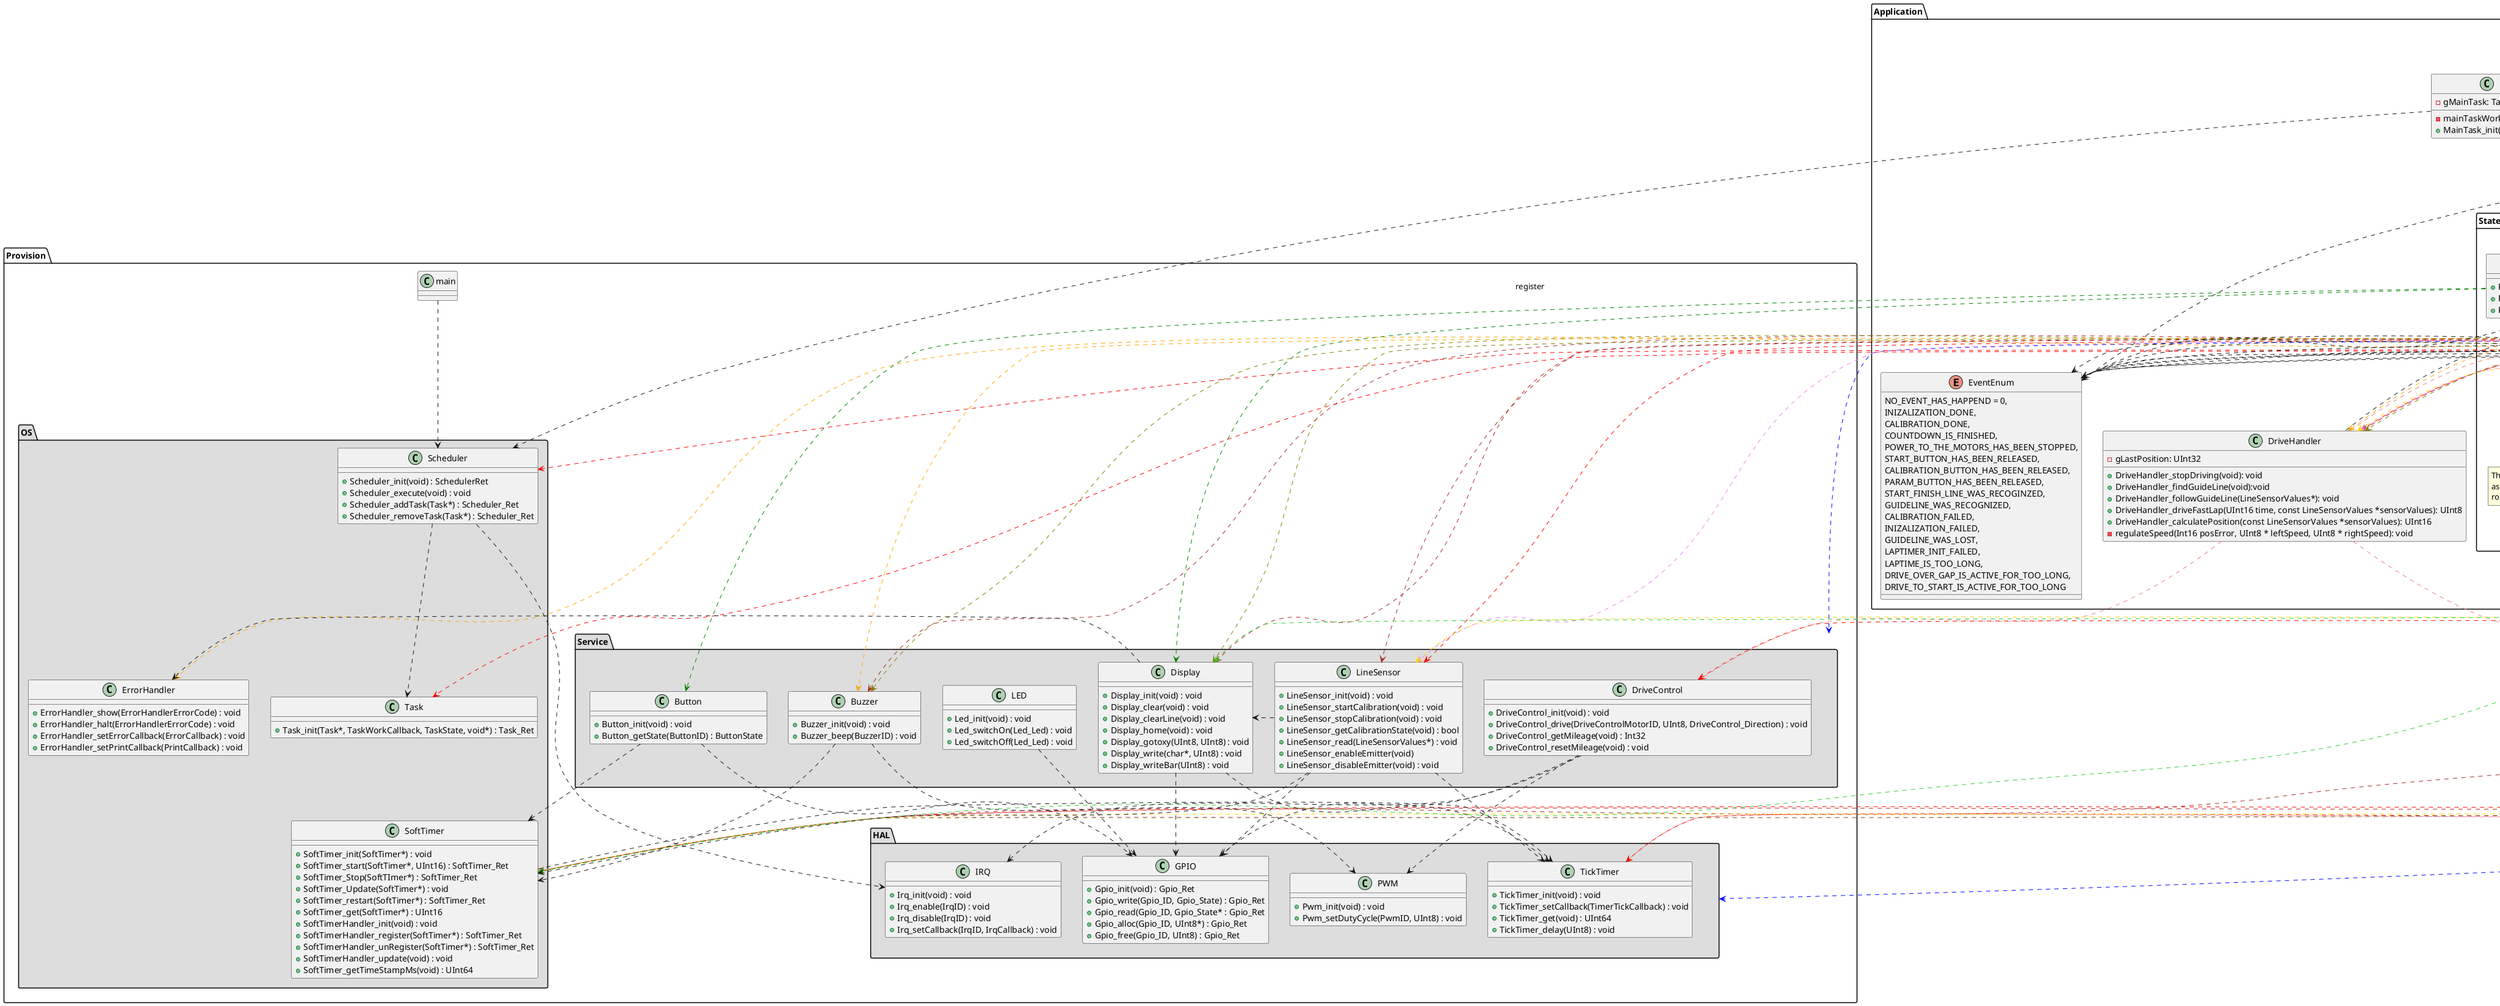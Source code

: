@startuml class_diagram

package "Provision" {
package "OS" #DDDDDD {
    class Scheduler {
        + Scheduler_init(void) : SchedulerRet
        + Scheduler_execute(void) : void
        + Scheduler_addTask(Task*) : Scheduler_Ret
        + Scheduler_removeTask(Task*) : Scheduler_Ret
    }

    class Task {
        + Task_init(Task*, TaskWorkCallback, TaskState, void*) : Task_Ret
    }

    class SoftTimer{
        + SoftTimer_init(SoftTimer*) : void
        + SoftTimer_start(SoftTimer*, UInt16) : SoftTimer_Ret
        + SoftTimer_Stop(SoftTImer*) : SoftTimer_Ret
        + SoftTimer_Update(SoftTimer*) : void
        + SoftTimer_restart(SoftTimer*) : SoftTimer_Ret
        + SoftTimer_get(SoftTimer*) : UInt16
        + SoftTimerHandler_init(void) : void
        + SoftTimerHandler_register(SoftTimer*) : SoftTimer_Ret
        + SoftTimerHandler_unRegister(SoftTimer*) : SoftTimer_Ret
        + SoftTimerHandler_update(void) : void
        + SoftTimer_getTimeStampMs(void) : UInt64
    }

    class ErrorHandler {
        + ErrorHandler_show(ErrorHandlerErrorCode) : void
        + ErrorHandler_halt(ErrorHandlerErrorCode) : void
        + ErrorHandler_setErrorCallback(ErrorCallback) : void
        + ErrorHandler_setPrintCallback(PrintCallback) : void
    }


    Scheduler -[hidden]-> ErrorHandler
    ErrorHandler -[hidden]-> SoftTimer

}
package "Service" #DDDDDD {
    class Button {
        + Button_init(void) : void
        + Button_getState(ButtonID) : ButtonState
    }

    class Buzzer {
        + Buzzer_init(void) : void
        + Buzzer_beep(BuzzerID) : void
    }

    class Display {
        + Display_init(void) : void
        + Display_clear(void) : void
        + Display_clearLine(void) : void
        + Display_home(void) : void
        + Display_gotoxy(UInt8, UInt8) : void
        + Display_write(char*, UInt8) : void
        + Display_writeBar(UInt8) : void
    }

    class LED {
        + Led_init(void) : void
        + Led_switchOn(Led_Led) : void
        + Led_switchOff(Led_Led) : void
    }

    class DriveControl {
        + DriveControl_init(void) : void
        + DriveControl_drive(DriveControlMotorID, UInt8, DriveControl_Direction) : void
        + DriveControl_getMileage(void) : Int32
        + DriveControl_resetMileage(void) : void
    }

    class LineSensor {
        + LineSensor_init(void) : void
        + LineSensor_startCalibration(void) : void
        + LineSensor_stopCalibration(void) : void
        + LineSensor_getCalibrationState(void) : bool
        + LineSensor_read(LineSensorValues*) : void
        + LineSensor_enableEmitter(void)
        + LineSensor_disableEmitter(void) : void
    }
}

package "HAL" #DDDDDD {

    class GPIO{
        + Gpio_init(void) : Gpio_Ret
        + Gpio_write(Gpio_ID, Gpio_State) : Gpio_Ret
        + Gpio_read(Gpio_ID, Gpio_State* : Gpio_Ret
        + Gpio_alloc(Gpio_ID, UInt8*) : Gpio_Ret
        + Gpio_free(Gpio_ID, UInt8) : Gpio_Ret
    }
    class PWM{
        + Pwm_init(void) : void
        + Pwm_setDutyCycle(PwmID, UInt8) : void
    }
    class TickTimer{
        + TickTimer_init(void) : void
        + TickTimer_setCallback(TimerTickCallback) : void
        + TickTimer_get(void) : UInt64
        + TickTimer_delay(UInt8) : void
    }
    class IRQ{
        + Irq_init(void) : void
        + Irq_enable(IrqID) : void
        + Irq_disable(IrqID) : void
        + Irq_setCallback(IrqID, IrqCallback) : void
    }
}
    class main {

    }
    main ..> Scheduler

}

package "Application"  {

    class "MainTask" {
        -gMainTask: Task
        -mainTaskWork (void * data): void
        + MainTask_init(void) : MainTask_Ret
    }

    Scheduler <.up.. MainTask : register

    enum EventEnum {
        NO_EVENT_HAS_HAPPEND = 0,
        INIZALIZATION_DONE,
        CALIBRATION_DONE,
        COUNTDOWN_IS_FINISHED,
        POWER_TO_THE_MOTORS_HAS_BEEN_STOPPED,
        START_BUTTON_HAS_BEEN_RELEASED,
        CALIBRATION_BUTTON_HAS_BEEN_RELEASED,
        PARAM_BUTTON_HAS_BEEN_RELEASED,
        START_FINISH_LINE_WAS_RECOGINZED,
        GUIDELINE_WAS_RECOGNIZED,
        CALIBRATION_FAILED,
        INIZALIZATION_FAILED,
        GUIDELINE_WAS_LOST,
        LAPTIMER_INIT_FAILED,
        LAPTIME_IS_TOO_LONG,
        DRIVE_OVER_GAP_IS_ACTIVE_FOR_TOO_LONG,
        DRIVE_TO_START_IS_ACTIVE_FOR_TOO_LONG
    }

    class DriveHandler {
        -gLastPosition: UInt32
        +DriveHandler_stopDriving(void): void
        +DriveHandler_findGuideLine(void):void
        +DriveHandler_followGuideLine(LineSensorValues*): void
        +DriveHandler_driveFastLap(UInt16 time, const LineSensorValues *sensorValues): UInt8
        +DriveHandler_calculatePosition(const LineSensorValues *sensorValues): UInt16
        -regulateSpeed(Int16 posError, UInt8 * leftSpeed, UInt8 * rightSpeed): void
    }   
    DriveHandler .[#LightCoral].> DriveControl
    DriveHandler .[#LightCoral].> TickTimer

    class StateHandler {
        -gCurrentState: EventEnum
        -gCurrentState:StateEnum
        -gLapTimer: SoftTimer*
        -gEntryDone: Bool
        -handleDriveToStartEvent(EventEnum currentEvent): void
        -handleDriveToFinishEvent(EventEnum currentEvent): void
        -handleDriveOverGapEvent(EventEnum currentEvent): void
        -handleDisplayCountDownEvent(EventEnum currentEvent): void
        -handleReadyToDriveEvent(EventEnum currentEvent): void
        -handleCalibrateLineSensorsEvent(EventEnum currentEvent): void
        +StateHandler_process(void): void   
    }

    StateHandler ..> EventEnum

    package States {

        StateHandler ..> InitializeMcu
        StateHandler ..> CalibrateLineSensors
        StateHandler ..> ReadyToDrive
        StateHandler ..> DriveToStart
        StateHandler ..> DriveToFinish
        StateHandler ..> DriveOverGap
        StateHandler ..> DisplayCountdown
        StateHandler ..> DisplayLapTime
        StateHandler ..> ErrorHandlerState
        StateHandler ..> SetParameters

        class InitializeMcu {
            +InitializeMcu_initializeAll(void): EventEnum 
            +InitializeMcu_displayTeamName(void): void 
        }
        InitializeMcu .[#Blue].> Service
        InitializeMcu .[#Blue].> HAL

        class CalibrateLineSensors {
            -gState: CalibrationState
            -gTimer: SoftTimer
            +CalibrateLineSensors_initialize(void): void
            +CalibrateLineSensors_calibrateSensors(void): EventEnum
            +void CalibrateLineSensors_deinitialize(void): void
        }
        CalibrateLineSensors .[#red].> DriveHandler
        CalibrateLineSensors .[#red].> LineSensor
        CalibrateLineSensors .[#red].> TickTimer
        CalibrateLineSensors .[#red].> Scheduler
        CalibrateLineSensors .[#red].> SoftTimer
        CalibrateLineSensors .[#red].> Task
        CalibrateLineSensors .[#red].> DriveControl

        class ReadyToDrive {
            +ReadyToDrive_activateButtons(void): void
            +ReadyToDrive_checkStateOfButtons(void): EventEnum
            +ReadyToDrive_deactivateButtons(void): void
        }
        ReadyToDrive .[#green].> Display
        ReadyToDrive .[#green].> Button

        class DriveToStart {
            -gTimeoutTimer: SoftTimer
            -gLapTimer: SoftTimer
            +DriveToStart_startMotorsAndTimer(void): void
            +DriveToStart_followGuideLine(void): EventEnum
            +DriveToStart_stopTimer(void): void
            +DriveToStart_startTimerAndBeep(void): SoftTimer*
        }
        DriveToStart .[#Brown].> SoftTimer
        DriveToStart .[#Brown].> Buzzer
        DriveToStart .[#Brown].> DriveHandler
        DriveToStart .[#Brown].> LineSensor

        class DriveToFinish {
            +DriveToFinish_followGuideLine(SoftTimer*): EventEnum
        }
        DriveToFinish .[#Violet].> DriveHandler
        DriveToFinish .[#Violet].> LineSensor
        DriveToFinish .[#Violet].> SetParameters
        DriveToFinish .[#Violet].> SoftTimer

        class DriveOverGap {
            -gEntryTime: UInt16
            + DriveOverGap_saveCurrentLapTime(SoftTimer*): void
            + DriveOverGap_driveOverGap(SoftTimer*): EventEnum
        }
        DriveOverGap .[#gold].> DriveHandler
        DriveOverGap .[#gold].> LineSensor
        DriveOverGap .[#gold].> SoftTimer

        class DisplayCountdown {
            -gCountdownTimer: SoftTimer
            -gLastTime_s: UInt8
            +DisplayCountdown_startCountdown(void): void
            +DisplayCountdown_displayCountdown(void): EventEnum
            +DisplayCountdown_stopCountdown(void): void
        }
        DisplayCountdown .[#FireBrick].> Display
        DisplayCountdown .[#FireBrick].> SoftTimer

        class DisplayLapTime {
            +DisplayLapTime_stopAfterLap(SoftTimer*): EventEnum
            +DisplayLapTime_displayLapTime(SoftTimer*): void
        }
        DisplayLapTime .[#Olive].> SoftTimer
        DisplayLapTime .[#Olive].> Buzzer
        DisplayLapTime .[#Olive].> Display
        DisplayLapTime .[#Olive].> DriveHandler

        class SetParameters {
            -gParamSetIdx: UInt8
            -gParamSetArray[]: ParamSet
            +SetParameters_setNextParamSet(void): void
            +SetParameters_displayParamSet(void): void
            +SetParameters_getCurrentParamSet(void): ParamSet
            +SetParameters_setCurrentParamSet(ParamSet paramSet): void
            +SetParameters_getCurrentParamSetIdx(void): UInt8
        }
        SetParameters .[#LimeGreen].> SoftTimer
        SetParameters .[#LimeGreen].> Display
        DriveHandler .[#LightCoral].> SetParameters

        DriveHandler ..> SetParameters

        class ErrorHandlerState{
            +ErrorHandlerState_callErrorHandler(EventEnum): void
            +ErrorHandlerState_waitForReset(void): void
        }
        note bottom of ErrorHandlerState
        The ErrorHandler does not require a return value, 
        as it was defined in the specifications that the 
        robot must always be reset if an error occurs
        end note

        ErrorHandlerState .[#Orange].> Buzzer
        ErrorHandlerState .[#Orange].> DriveHandler
        ErrorHandlerState .[#Orange].> ErrorHandler


        InitializeMcu ..> EventEnum
        CalibrateLineSensors ..> EventEnum
        ReadyToDrive ..> EventEnum
        DriveToStart ..> EventEnum
        DriveToFinish ..> EventEnum
        DriveOverGap ..> EventEnum
        DisplayCountdown ..> EventEnum
        DisplayLapTime ..> EventEnum
        ErrorHandlerState ..> EventEnum
        SetParameters ..> EventEnum

    }

    MainTask .left.> StateHandler

}
' ++++++++++++++++++++++++++++++++
' Service

Button ..> GPIO
Button ..> SoftTimer

Buzzer ..> PWM
Buzzer ..> SoftTimer

Display ..> GPIO
Display ..> TickTimer
Display ..> ErrorHandler

DriveControl ..> GPIO
DriveControl ..> PWM
DriveControl ..> IRQ

LED ..> GPIO

LineSensor ..> SoftTimer
LineSensor ..> GPIO
LineSensor ..> TickTimer
LineSensor .r.> Display

' ++++++++++++++++++++++++++++++++
' OS

' ErrorHandler ..> HAL

SoftTimer ..> TickTimer

Scheduler ..> Task
Scheduler ..> IRQ

@enduml